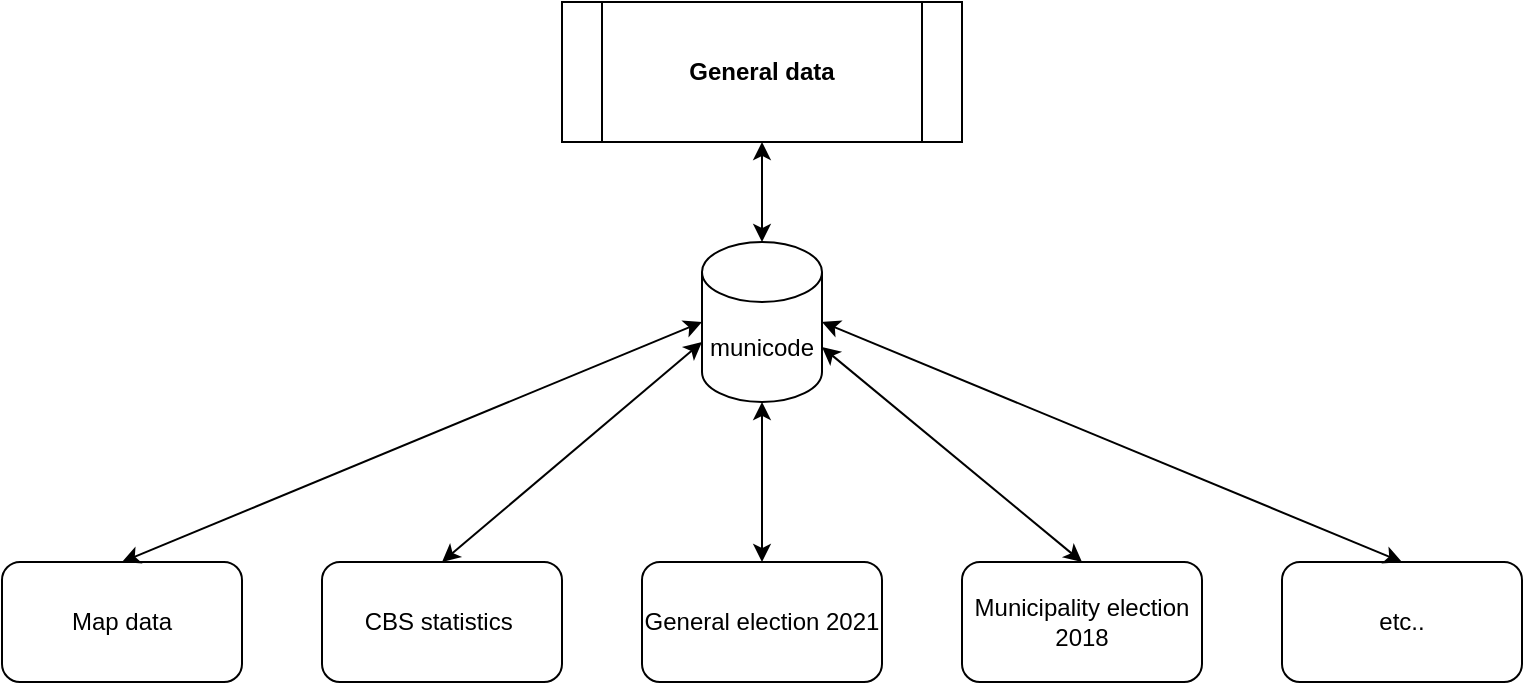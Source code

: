<mxfile version="14.4.3" type="device"><diagram id="CTP--G3EPr84NHUOETP0" name="Page-1"><mxGraphModel dx="1422" dy="822" grid="1" gridSize="10" guides="1" tooltips="1" connect="1" arrows="1" fold="1" page="1" pageScale="1" pageWidth="1169" pageHeight="827" math="0" shadow="0"><root><mxCell id="0"/><mxCell id="1" parent="0"/><mxCell id="ZcJ2jhSEPJXUMeHf5aYs-1" value="&lt;b&gt;General data&lt;br&gt;&lt;/b&gt;" style="shape=process;whiteSpace=wrap;html=1;backgroundOutline=1;" parent="1" vertex="1"><mxGeometry x="450" y="240" width="200" height="70" as="geometry"/></mxCell><mxCell id="fvaFa5HgonN7yhLIzjLo-2" value="Map data" style="rounded=1;whiteSpace=wrap;html=1;" vertex="1" parent="1"><mxGeometry x="170" y="520" width="120" height="60" as="geometry"/></mxCell><mxCell id="fvaFa5HgonN7yhLIzjLo-3" value="CBS statistics&amp;nbsp;" style="rounded=1;whiteSpace=wrap;html=1;" vertex="1" parent="1"><mxGeometry x="330" y="520" width="120" height="60" as="geometry"/></mxCell><mxCell id="fvaFa5HgonN7yhLIzjLo-4" value="General election 2021" style="rounded=1;whiteSpace=wrap;html=1;" vertex="1" parent="1"><mxGeometry x="490" y="520" width="120" height="60" as="geometry"/></mxCell><mxCell id="fvaFa5HgonN7yhLIzjLo-5" value="Municipality election 2018" style="rounded=1;whiteSpace=wrap;html=1;" vertex="1" parent="1"><mxGeometry x="650" y="520" width="120" height="60" as="geometry"/></mxCell><mxCell id="fvaFa5HgonN7yhLIzjLo-6" value="etc.." style="rounded=1;whiteSpace=wrap;html=1;" vertex="1" parent="1"><mxGeometry x="810" y="520" width="120" height="60" as="geometry"/></mxCell><mxCell id="fvaFa5HgonN7yhLIzjLo-31" value="municode" style="shape=cylinder3;whiteSpace=wrap;html=1;boundedLbl=1;backgroundOutline=1;size=15;" vertex="1" parent="1"><mxGeometry x="520" y="360" width="60" height="80" as="geometry"/></mxCell><mxCell id="fvaFa5HgonN7yhLIzjLo-36" value="" style="endArrow=classic;startArrow=classic;html=1;exitX=0.5;exitY=0;exitDx=0;exitDy=0;rounded=0;" edge="1" parent="1" source="fvaFa5HgonN7yhLIzjLo-3"><mxGeometry width="50" height="50" relative="1" as="geometry"><mxPoint x="470" y="460" as="sourcePoint"/><mxPoint x="520" y="410" as="targetPoint"/><Array as="points"/></mxGeometry></mxCell><mxCell id="fvaFa5HgonN7yhLIzjLo-40" value="" style="endArrow=classic;startArrow=classic;html=1;exitX=0.5;exitY=1;exitDx=0;exitDy=0;exitPerimeter=0;" edge="1" parent="1" source="fvaFa5HgonN7yhLIzjLo-31" target="fvaFa5HgonN7yhLIzjLo-4"><mxGeometry width="50" height="50" relative="1" as="geometry"><mxPoint x="560" y="450" as="sourcePoint"/><mxPoint x="610" y="400" as="targetPoint"/></mxGeometry></mxCell><mxCell id="fvaFa5HgonN7yhLIzjLo-42" value="" style="endArrow=classic;startArrow=classic;html=1;entryX=1;entryY=0.5;entryDx=0;entryDy=0;exitX=0.5;exitY=0;exitDx=0;exitDy=0;entryPerimeter=0;" edge="1" parent="1" source="fvaFa5HgonN7yhLIzjLo-6" target="fvaFa5HgonN7yhLIzjLo-31"><mxGeometry width="50" height="50" relative="1" as="geometry"><mxPoint x="440" y="500" as="sourcePoint"/><mxPoint x="600" y="360" as="targetPoint"/></mxGeometry></mxCell><mxCell id="fvaFa5HgonN7yhLIzjLo-43" value="" style="endArrow=classic;startArrow=classic;html=1;entryX=0.5;entryY=1;entryDx=0;entryDy=0;" edge="1" parent="1" source="fvaFa5HgonN7yhLIzjLo-31" target="ZcJ2jhSEPJXUMeHf5aYs-1"><mxGeometry width="50" height="50" relative="1" as="geometry"><mxPoint x="450" y="510" as="sourcePoint"/><mxPoint x="610" y="370" as="targetPoint"/></mxGeometry></mxCell><mxCell id="fvaFa5HgonN7yhLIzjLo-44" value="" style="endArrow=classic;startArrow=classic;html=1;entryX=0.5;entryY=0;entryDx=0;entryDy=0;exitX=0;exitY=0.5;exitDx=0;exitDy=0;exitPerimeter=0;" edge="1" parent="1" source="fvaFa5HgonN7yhLIzjLo-31" target="fvaFa5HgonN7yhLIzjLo-2"><mxGeometry width="50" height="50" relative="1" as="geometry"><mxPoint x="460" y="520" as="sourcePoint"/><mxPoint x="620" y="380" as="targetPoint"/></mxGeometry></mxCell><mxCell id="fvaFa5HgonN7yhLIzjLo-46" value="" style="endArrow=classic;startArrow=classic;html=1;exitX=0.5;exitY=0;exitDx=0;exitDy=0;rounded=0;entryX=1;entryY=0;entryDx=0;entryDy=52.5;entryPerimeter=0;" edge="1" parent="1" source="fvaFa5HgonN7yhLIzjLo-5" target="fvaFa5HgonN7yhLIzjLo-31"><mxGeometry width="50" height="50" relative="1" as="geometry"><mxPoint x="400" y="530" as="sourcePoint"/><mxPoint x="530" y="420" as="targetPoint"/><Array as="points"/></mxGeometry></mxCell></root></mxGraphModel></diagram></mxfile>